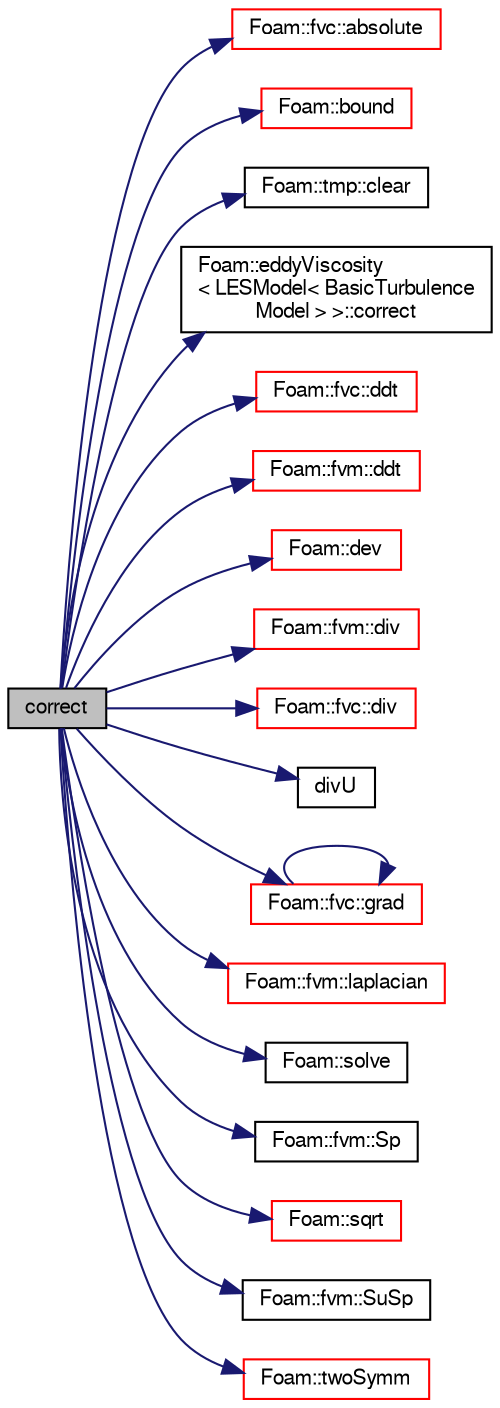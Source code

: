 digraph "correct"
{
  bgcolor="transparent";
  edge [fontname="FreeSans",fontsize="10",labelfontname="FreeSans",labelfontsize="10"];
  node [fontname="FreeSans",fontsize="10",shape=record];
  rankdir="LR";
  Node379 [label="correct",height=0.2,width=0.4,color="black", fillcolor="grey75", style="filled", fontcolor="black"];
  Node379 -> Node380 [color="midnightblue",fontsize="10",style="solid",fontname="FreeSans"];
  Node380 [label="Foam::fvc::absolute",height=0.2,width=0.4,color="red",URL="$a21134.html#ad0e401d18e49e4db619881bf6671d8bf",tooltip="Return the given relative flux in absolute form. "];
  Node379 -> Node384 [color="midnightblue",fontsize="10",style="solid",fontname="FreeSans"];
  Node384 [label="Foam::bound",height=0.2,width=0.4,color="red",URL="$a21124.html#a334b2a2d0ce7997d360f7a018174a077",tooltip="Bound the given scalar field if it has gone unbounded. "];
  Node379 -> Node696 [color="midnightblue",fontsize="10",style="solid",fontname="FreeSans"];
  Node696 [label="Foam::tmp::clear",height=0.2,width=0.4,color="black",URL="$a25962.html#adf1d9633e64d0de6a36e0af17ccd8163",tooltip="If object pointer points to valid object: "];
  Node379 -> Node697 [color="midnightblue",fontsize="10",style="solid",fontname="FreeSans"];
  Node697 [label="Foam::eddyViscosity\l\< LESModel\< BasicTurbulence\lModel \> \>::correct",height=0.2,width=0.4,color="black",URL="$a31198.html#aa4d8a8ca44f2b13f84ba64733f6e0252",tooltip="Solve the turbulence equations and correct the turbulence viscosity. "];
  Node379 -> Node554 [color="midnightblue",fontsize="10",style="solid",fontname="FreeSans"];
  Node554 [label="Foam::fvc::ddt",height=0.2,width=0.4,color="red",URL="$a21134.html#a5dc871206ab86042756c8ccfdc5797ad"];
  Node379 -> Node698 [color="midnightblue",fontsize="10",style="solid",fontname="FreeSans"];
  Node698 [label="Foam::fvm::ddt",height=0.2,width=0.4,color="red",URL="$a21135.html#a2d88eca98ab69b84af7ddb96e35f5a44"];
  Node379 -> Node699 [color="midnightblue",fontsize="10",style="solid",fontname="FreeSans"];
  Node699 [label="Foam::dev",height=0.2,width=0.4,color="red",URL="$a21124.html#a042ede1d98e91923a7cc5e14e9f86854"];
  Node379 -> Node700 [color="midnightblue",fontsize="10",style="solid",fontname="FreeSans"];
  Node700 [label="Foam::fvm::div",height=0.2,width=0.4,color="red",URL="$a21135.html#a058dd4757c11ae656c8d576632b33d25"];
  Node379 -> Node567 [color="midnightblue",fontsize="10",style="solid",fontname="FreeSans"];
  Node567 [label="Foam::fvc::div",height=0.2,width=0.4,color="red",URL="$a21134.html#a585533948ad80abfe589d920c641f251"];
  Node379 -> Node709 [color="midnightblue",fontsize="10",style="solid",fontname="FreeSans"];
  Node709 [label="divU",height=0.2,width=0.4,color="black",URL="$a38540.html#a09bc63f3dad0c233d722b7374810ad3d"];
  Node379 -> Node710 [color="midnightblue",fontsize="10",style="solid",fontname="FreeSans"];
  Node710 [label="Foam::fvc::grad",height=0.2,width=0.4,color="red",URL="$a21134.html#a7c00ec90ecc15ed3005255e42c52827a"];
  Node710 -> Node710 [color="midnightblue",fontsize="10",style="solid",fontname="FreeSans"];
  Node379 -> Node712 [color="midnightblue",fontsize="10",style="solid",fontname="FreeSans"];
  Node712 [label="Foam::fvm::laplacian",height=0.2,width=0.4,color="red",URL="$a21135.html#a05679b154654e47e9f1e2fbd2bc0bae0"];
  Node379 -> Node713 [color="midnightblue",fontsize="10",style="solid",fontname="FreeSans"];
  Node713 [label="Foam::solve",height=0.2,width=0.4,color="black",URL="$a21124.html#a745114a2fef57ff2df3946017d4dec34",tooltip="Solve returning the solution statistics given convergence tolerance. "];
  Node379 -> Node714 [color="midnightblue",fontsize="10",style="solid",fontname="FreeSans"];
  Node714 [label="Foam::fvm::Sp",height=0.2,width=0.4,color="black",URL="$a21135.html#a67e0938495ebeac7ad57361957720554"];
  Node379 -> Node715 [color="midnightblue",fontsize="10",style="solid",fontname="FreeSans"];
  Node715 [label="Foam::sqrt",height=0.2,width=0.4,color="red",URL="$a21124.html#a8616bd62eebf2342a80222fecb1bda71"];
  Node379 -> Node716 [color="midnightblue",fontsize="10",style="solid",fontname="FreeSans"];
  Node716 [label="Foam::fvm::SuSp",height=0.2,width=0.4,color="black",URL="$a21135.html#afbc5644dc62f3adaff3848482484e0a6"];
  Node379 -> Node717 [color="midnightblue",fontsize="10",style="solid",fontname="FreeSans"];
  Node717 [label="Foam::twoSymm",height=0.2,width=0.4,color="red",URL="$a21124.html#a446550beb700669a32e76d9b87d5e043"];
}
